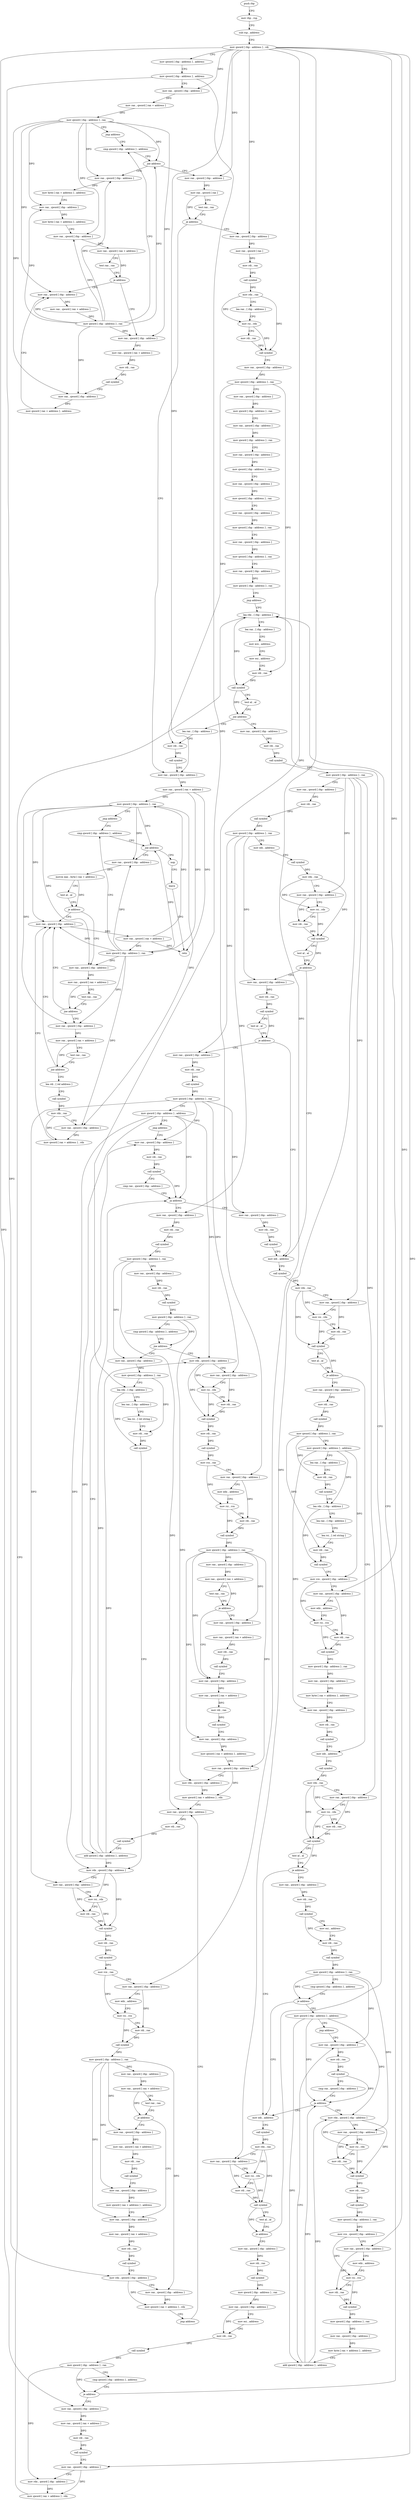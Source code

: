 digraph "func" {
"97470" [label = "push rbp" ]
"97471" [label = "mov rbp , rsp" ]
"97474" [label = "sub rsp , address" ]
"97481" [label = "mov qword [ rbp - address ] , rdi" ]
"97488" [label = "mov qword [ rbp - address ] , address" ]
"97496" [label = "mov qword [ rbp - address ] , address" ]
"97504" [label = "mov rax , qword [ rbp - address ]" ]
"97511" [label = "mov rax , qword [ rax + address ]" ]
"97515" [label = "mov qword [ rbp - address ] , rax" ]
"97519" [label = "jmp address" ]
"97590" [label = "cmp qword [ rbp - address ] , address" ]
"97595" [label = "jne address" ]
"97521" [label = "mov rax , qword [ rbp - address ]" ]
"97597" [label = "mov rax , qword [ rbp - address ]" ]
"97525" [label = "mov byte [ rax + address ] , address" ]
"97529" [label = "mov rax , qword [ rbp - address ]" ]
"97533" [label = "mov byte [ rax + address ] , address" ]
"97537" [label = "mov rax , qword [ rbp - address ]" ]
"97541" [label = "mov rax , qword [ rax + address ]" ]
"97545" [label = "test rax , rax" ]
"97548" [label = "je address" ]
"97578" [label = "mov rax , qword [ rbp - address ]" ]
"97550" [label = "mov rax , qword [ rbp - address ]" ]
"97604" [label = "mov rax , qword [ rax ]" ]
"97607" [label = "test rax , rax" ]
"97610" [label = "je address" ]
"98759" [label = "mov rax , qword [ rbp - address ]" ]
"97616" [label = "mov rax , qword [ rbp - address ]" ]
"97582" [label = "mov rax , qword [ rax + address ]" ]
"97586" [label = "mov qword [ rbp - address ] , rax" ]
"97554" [label = "mov rax , qword [ rax + address ]" ]
"97558" [label = "mov rdi , rax" ]
"97561" [label = "call symbol" ]
"97566" [label = "mov rax , qword [ rbp - address ]" ]
"97570" [label = "mov qword [ rax + address ] , address" ]
"98766" [label = "mov rax , qword [ rax + address ]" ]
"98770" [label = "mov qword [ rbp - address ] , rax" ]
"98774" [label = "jmp address" ]
"98849" [label = "cmp qword [ rbp - address ] , address" ]
"97623" [label = "mov rax , qword [ rax ]" ]
"97626" [label = "mov rdi , rax" ]
"97629" [label = "call symbol" ]
"97634" [label = "mov rdx , rax" ]
"97637" [label = "lea rax , [ rbp - address ]" ]
"97644" [label = "mov rsi , rdx" ]
"97647" [label = "mov rdi , rax" ]
"97650" [label = "call symbol" ]
"97655" [label = "mov rax , qword [ rbp - address ]" ]
"97662" [label = "mov qword [ rbp - address ] , rax" ]
"97669" [label = "mov rax , qword [ rbp - address ]" ]
"97676" [label = "mov qword [ rbp - address ] , rax" ]
"97683" [label = "mov rax , qword [ rbp - address ]" ]
"97690" [label = "mov qword [ rbp - address ] , rax" ]
"97697" [label = "mov rax , qword [ rbp - address ]" ]
"97704" [label = "mov qword [ rbp - address ] , rax" ]
"97711" [label = "mov rax , qword [ rbp - address ]" ]
"97718" [label = "mov qword [ rbp - address ] , rax" ]
"97725" [label = "mov rax , qword [ rbp - address ]" ]
"97732" [label = "mov qword [ rbp - address ] , rax" ]
"97739" [label = "mov rax , qword [ rbp - address ]" ]
"97746" [label = "mov qword [ rbp - address ] , rax" ]
"97753" [label = "mov rax , qword [ rbp - address ]" ]
"97760" [label = "mov qword [ rbp - address ] , rax" ]
"97767" [label = "jmp address" ]
"98707" [label = "lea rdx , [ rbp - address ]" ]
"98854" [label = "jne address" ]
"98776" [label = "mov rax , qword [ rbp - address ]" ]
"98856" [label = "nop" ]
"98711" [label = "lea rax , [ rbp - address ]" ]
"98718" [label = "mov ecx , address" ]
"98723" [label = "mov esi , address" ]
"98728" [label = "mov rdi , rax" ]
"98731" [label = "call symbol" ]
"98736" [label = "test al , al" ]
"98738" [label = "jne address" ]
"97772" [label = "mov rax , qword [ rbp - address ]" ]
"98744" [label = "lea rax , [ rbp - address ]" ]
"98780" [label = "movzx eax , byte [ rax + address ]" ]
"98784" [label = "test al , al" ]
"98786" [label = "je address" ]
"98837" [label = "mov rax , qword [ rbp - address ]" ]
"98788" [label = "mov rax , qword [ rbp - address ]" ]
"98857" [label = "leave" ]
"98858" [label = "retn" ]
"97776" [label = "mov rdi , rax" ]
"97779" [label = "call symbol" ]
"97784" [label = "mov qword [ rbp - address ] , rax" ]
"97788" [label = "mov rax , qword [ rbp - address ]" ]
"97792" [label = "mov rdi , rax" ]
"97795" [label = "call symbol" ]
"97800" [label = "mov qword [ rbp - address ] , rax" ]
"97804" [label = "mov edi , address" ]
"97809" [label = "call symbol" ]
"97814" [label = "mov rdx , rax" ]
"97817" [label = "mov rax , qword [ rbp - address ]" ]
"97821" [label = "mov rsi , rdx" ]
"97824" [label = "mov rdi , rax" ]
"97827" [label = "call symbol" ]
"97832" [label = "test al , al" ]
"97834" [label = "je address" ]
"98268" [label = "mov edi , address" ]
"97840" [label = "mov rax , qword [ rbp - address ]" ]
"98751" [label = "mov rdi , rax" ]
"98754" [label = "call symbol" ]
"98841" [label = "mov rax , qword [ rax + address ]" ]
"98845" [label = "mov qword [ rbp - address ] , rax" ]
"98792" [label = "mov rax , qword [ rax + address ]" ]
"98796" [label = "test rax , rax" ]
"98799" [label = "jne address" ]
"98801" [label = "mov rax , qword [ rbp - address ]" ]
"98273" [label = "call symbol" ]
"98278" [label = "mov rdx , rax" ]
"98281" [label = "mov rax , qword [ rbp - address ]" ]
"98285" [label = "mov rsi , rdx" ]
"98288" [label = "mov rdi , rax" ]
"98291" [label = "call symbol" ]
"98296" [label = "test al , al" ]
"98298" [label = "je address" ]
"98422" [label = "mov edi , address" ]
"98300" [label = "mov rax , qword [ rbp - address ]" ]
"97844" [label = "mov rdi , rax" ]
"97847" [label = "call symbol" ]
"97852" [label = "test al , al" ]
"97854" [label = "je address" ]
"97860" [label = "mov rax , qword [ rbp - address ]" ]
"98805" [label = "mov rax , qword [ rax + address ]" ]
"98809" [label = "test rax , rax" ]
"98812" [label = "jne address" ]
"98814" [label = "lea rdi , [ rel address ]" ]
"98427" [label = "call symbol" ]
"98432" [label = "mov rdx , rax" ]
"98435" [label = "mov rax , qword [ rbp - address ]" ]
"98439" [label = "mov rsi , rdx" ]
"98442" [label = "mov rdi , rax" ]
"98445" [label = "call symbol" ]
"98450" [label = "test al , al" ]
"98452" [label = "je address" ]
"98597" [label = "mov edi , address" ]
"98458" [label = "mov rax , qword [ rbp - address ]" ]
"98304" [label = "mov rdi , rax" ]
"98307" [label = "call symbol" ]
"98312" [label = "mov qword [ rbp - address ] , rax" ]
"98316" [label = "mov qword [ rbp - address ] , address" ]
"98327" [label = "lea rax , [ rbp - address ]" ]
"98331" [label = "mov rdi , rax" ]
"98334" [label = "call symbol" ]
"98339" [label = "lea rdx , [ rbp - address ]" ]
"98346" [label = "lea rax , [ rbp - address ]" ]
"98350" [label = "lea rsi , [ rel string ]" ]
"98357" [label = "mov rdi , rax" ]
"98360" [label = "call symbol" ]
"98365" [label = "mov rcx , qword [ rbp - address ]" ]
"98372" [label = "mov rax , qword [ rbp - address ]" ]
"98379" [label = "mov edx , address" ]
"98384" [label = "mov rsi , rcx" ]
"98387" [label = "mov rdi , rax" ]
"98390" [label = "call symbol" ]
"98395" [label = "mov qword [ rbp - address ] , rax" ]
"98399" [label = "mov rax , qword [ rbp - address ]" ]
"98403" [label = "mov byte [ rax + address ] , address" ]
"98407" [label = "mov rax , qword [ rbp - address ]" ]
"98414" [label = "mov rdi , rax" ]
"98417" [label = "call symbol" ]
"97864" [label = "mov rdi , rax" ]
"97867" [label = "call symbol" ]
"97872" [label = "mov qword [ rbp - address ] , rax" ]
"97876" [label = "mov qword [ rbp - address ] , address" ]
"97884" [label = "jmp address" ]
"98234" [label = "mov rax , qword [ rbp - address ]" ]
"98821" [label = "call symbol" ]
"98826" [label = "mov rdx , rax" ]
"98829" [label = "mov rax , qword [ rbp - address ]" ]
"98833" [label = "mov qword [ rax + address ] , rdx" ]
"98602" [label = "call symbol" ]
"98607" [label = "mov rdx , rax" ]
"98610" [label = "mov rax , qword [ rbp - address ]" ]
"98614" [label = "mov rsi , rdx" ]
"98617" [label = "mov rdi , rax" ]
"98620" [label = "call symbol" ]
"98625" [label = "test al , al" ]
"98627" [label = "je address" ]
"98629" [label = "mov rax , qword [ rbp - address ]" ]
"98462" [label = "mov rdi , rax" ]
"98465" [label = "call symbol" ]
"98470" [label = "mov esi , address" ]
"98475" [label = "mov rdi , rax" ]
"98478" [label = "call symbol" ]
"98483" [label = "mov qword [ rbp - address ] , rax" ]
"98487" [label = "cmp qword [ rbp - address ] , address" ]
"98492" [label = "je address" ]
"98494" [label = "mov qword [ rbp - address ] , address" ]
"98238" [label = "mov rdi , rax" ]
"98241" [label = "call symbol" ]
"98246" [label = "cmp rax , qword [ rbp - address ]" ]
"98250" [label = "ja address" ]
"97889" [label = "mov rax , qword [ rbp - address ]" ]
"98256" [label = "mov rax , qword [ rbp - address ]" ]
"98633" [label = "mov rdi , rax" ]
"98636" [label = "call symbol" ]
"98641" [label = "mov qword [ rbp - address ] , rax" ]
"98645" [label = "mov rax , qword [ rbp - address ]" ]
"98649" [label = "mov esi , address" ]
"98654" [label = "mov rdi , rax" ]
"98657" [label = "call symbol" ]
"98662" [label = "mov qword [ rbp - address ] , rax" ]
"98666" [label = "cmp qword [ rbp - address ] , address" ]
"98671" [label = "je address" ]
"98673" [label = "mov rax , qword [ rbp - address ]" ]
"98502" [label = "jmp address" ]
"98579" [label = "mov rax , qword [ rbp - address ]" ]
"97893" [label = "mov rdi , rax" ]
"97896" [label = "call symbol" ]
"97901" [label = "mov qword [ rbp - address ] , rax" ]
"97905" [label = "mov rax , qword [ rbp - address ]" ]
"97909" [label = "mov rdi , rax" ]
"97912" [label = "call symbol" ]
"97917" [label = "mov qword [ rbp - address ] , rax" ]
"97921" [label = "cmp qword [ rbp - address ] , address" ]
"97926" [label = "jne address" ]
"98091" [label = "mov rdx , qword [ rbp - address ]" ]
"97932" [label = "mov rax , qword [ rbp - address ]" ]
"98260" [label = "mov rdi , rax" ]
"98263" [label = "call symbol" ]
"98680" [label = "mov rax , qword [ rax + address ]" ]
"98684" [label = "mov rdi , rax" ]
"98687" [label = "call symbol" ]
"98692" [label = "mov rax , qword [ rbp - address ]" ]
"98699" [label = "mov rdx , qword [ rbp - address ]" ]
"98703" [label = "mov qword [ rax + address ] , rdx" ]
"98583" [label = "mov rdi , rax" ]
"98586" [label = "call symbol" ]
"98591" [label = "cmp rax , qword [ rbp - address ]" ]
"98595" [label = "ja address" ]
"98504" [label = "mov rdx , qword [ rbp - address ]" ]
"98095" [label = "mov rax , qword [ rbp - address ]" ]
"98099" [label = "mov rsi , rdx" ]
"98102" [label = "mov rdi , rax" ]
"98105" [label = "call symbol" ]
"98110" [label = "mov rdi , rax" ]
"98113" [label = "call symbol" ]
"98118" [label = "mov rcx , rax" ]
"98121" [label = "mov rax , qword [ rbp - address ]" ]
"98128" [label = "mov edx , address" ]
"98133" [label = "mov rsi , rcx" ]
"98136" [label = "mov rdi , rax" ]
"98139" [label = "call symbol" ]
"98144" [label = "mov qword [ rbp - address ] , rax" ]
"98148" [label = "mov rax , qword [ rbp - address ]" ]
"98152" [label = "mov rax , qword [ rax + address ]" ]
"98156" [label = "test rax , rax" ]
"98159" [label = "je address" ]
"98177" [label = "mov rax , qword [ rbp - address ]" ]
"98161" [label = "mov rax , qword [ rbp - address ]" ]
"97936" [label = "mov qword [ rbp - address ] , rax" ]
"97940" [label = "lea rdx , [ rbp - address ]" ]
"97944" [label = "lea rax , [ rbp - address ]" ]
"97948" [label = "lea rsi , [ rel string ]" ]
"97955" [label = "mov rdi , rax" ]
"97958" [label = "call symbol" ]
"97963" [label = "mov rdx , qword [ rbp - address ]" ]
"97967" [label = "mov rax , qword [ rbp - address ]" ]
"97971" [label = "mov rsi , rdx" ]
"97974" [label = "mov rdi , rax" ]
"97977" [label = "call symbol" ]
"97982" [label = "mov rdi , rax" ]
"97985" [label = "call symbol" ]
"97990" [label = "mov rcx , rax" ]
"97993" [label = "mov rax , qword [ rbp - address ]" ]
"98000" [label = "mov edx , address" ]
"98005" [label = "mov rsi , rcx" ]
"98008" [label = "mov rdi , rax" ]
"98011" [label = "call symbol" ]
"98016" [label = "mov qword [ rbp - address ] , rax" ]
"98020" [label = "mov rax , qword [ rbp - address ]" ]
"98024" [label = "mov rax , qword [ rax + address ]" ]
"98028" [label = "test rax , rax" ]
"98031" [label = "je address" ]
"98061" [label = "mov rax , qword [ rbp - address ]" ]
"98033" [label = "mov rax , qword [ rbp - address ]" ]
"98508" [label = "mov rax , qword [ rbp - address ]" ]
"98512" [label = "mov rsi , rdx" ]
"98515" [label = "mov rdi , rax" ]
"98518" [label = "call symbol" ]
"98523" [label = "mov rdi , rax" ]
"98526" [label = "call symbol" ]
"98531" [label = "mov qword [ rbp - address ] , rax" ]
"98535" [label = "mov rcx , qword [ rbp - address ]" ]
"98539" [label = "mov rax , qword [ rbp - address ]" ]
"98546" [label = "mov edx , address" ]
"98551" [label = "mov rsi , rcx" ]
"98554" [label = "mov rdi , rax" ]
"98557" [label = "call symbol" ]
"98562" [label = "mov qword [ rbp - address ] , rax" ]
"98566" [label = "mov rax , qword [ rbp - address ]" ]
"98570" [label = "mov byte [ rax + address ] , address" ]
"98574" [label = "add qword [ rbp - address ] , address" ]
"98181" [label = "mov rax , qword [ rax + address ]" ]
"98185" [label = "mov rdi , rax" ]
"98188" [label = "call symbol" ]
"98193" [label = "mov rax , qword [ rbp - address ]" ]
"98197" [label = "mov qword [ rax + address ] , address" ]
"98205" [label = "mov rax , qword [ rbp - address ]" ]
"98209" [label = "mov rdx , qword [ rbp - address ]" ]
"98213" [label = "mov qword [ rax + address ] , rdx" ]
"98217" [label = "mov rax , qword [ rbp - address ]" ]
"98165" [label = "mov rax , qword [ rax + address ]" ]
"98169" [label = "mov rdi , rax" ]
"98172" [label = "call symbol" ]
"98065" [label = "mov rax , qword [ rax + address ]" ]
"98069" [label = "mov rdi , rax" ]
"98072" [label = "call symbol" ]
"98077" [label = "mov rdx , qword [ rbp - address ]" ]
"98081" [label = "mov rax , qword [ rbp - address ]" ]
"98085" [label = "mov qword [ rax + address ] , rdx" ]
"98089" [label = "jmp address" ]
"98037" [label = "mov rax , qword [ rax + address ]" ]
"98041" [label = "mov rdi , rax" ]
"98044" [label = "call symbol" ]
"98049" [label = "mov rax , qword [ rbp - address ]" ]
"98053" [label = "mov qword [ rax + address ] , address" ]
"98221" [label = "mov rdi , rax" ]
"98224" [label = "call symbol" ]
"98229" [label = "add qword [ rbp - address ] , address" ]
"97470" -> "97471" [ label = "CFG" ]
"97471" -> "97474" [ label = "CFG" ]
"97474" -> "97481" [ label = "CFG" ]
"97481" -> "97488" [ label = "CFG" ]
"97481" -> "97504" [ label = "DFG" ]
"97481" -> "97597" [ label = "DFG" ]
"97481" -> "98759" [ label = "DFG" ]
"97481" -> "97616" [ label = "DFG" ]
"97481" -> "98372" [ label = "DFG" ]
"97481" -> "98673" [ label = "DFG" ]
"97481" -> "98692" [ label = "DFG" ]
"97481" -> "98121" [ label = "DFG" ]
"97481" -> "97993" [ label = "DFG" ]
"97481" -> "98539" [ label = "DFG" ]
"97488" -> "97496" [ label = "CFG" ]
"97496" -> "97504" [ label = "CFG" ]
"97496" -> "98077" [ label = "DFG" ]
"97496" -> "97940" [ label = "DFG" ]
"97504" -> "97511" [ label = "DFG" ]
"97511" -> "97515" [ label = "DFG" ]
"97515" -> "97519" [ label = "CFG" ]
"97515" -> "97595" [ label = "DFG" ]
"97515" -> "97521" [ label = "DFG" ]
"97515" -> "97529" [ label = "DFG" ]
"97515" -> "97537" [ label = "DFG" ]
"97515" -> "97578" [ label = "DFG" ]
"97515" -> "97550" [ label = "DFG" ]
"97515" -> "97566" [ label = "DFG" ]
"97519" -> "97590" [ label = "CFG" ]
"97590" -> "97595" [ label = "CFG" ]
"97595" -> "97521" [ label = "CFG" ]
"97595" -> "97597" [ label = "CFG" ]
"97521" -> "97525" [ label = "DFG" ]
"97597" -> "97604" [ label = "DFG" ]
"97525" -> "97529" [ label = "CFG" ]
"97529" -> "97533" [ label = "DFG" ]
"97533" -> "97537" [ label = "CFG" ]
"97537" -> "97541" [ label = "DFG" ]
"97541" -> "97545" [ label = "CFG" ]
"97541" -> "97548" [ label = "DFG" ]
"97545" -> "97548" [ label = "CFG" ]
"97548" -> "97578" [ label = "CFG" ]
"97548" -> "97550" [ label = "CFG" ]
"97578" -> "97582" [ label = "DFG" ]
"97550" -> "97554" [ label = "DFG" ]
"97604" -> "97607" [ label = "CFG" ]
"97604" -> "97610" [ label = "DFG" ]
"97607" -> "97610" [ label = "CFG" ]
"97610" -> "98759" [ label = "CFG" ]
"97610" -> "97616" [ label = "CFG" ]
"98759" -> "98766" [ label = "DFG" ]
"97616" -> "97623" [ label = "DFG" ]
"97582" -> "97586" [ label = "DFG" ]
"97586" -> "97590" [ label = "CFG" ]
"97586" -> "97595" [ label = "DFG" ]
"97586" -> "97521" [ label = "DFG" ]
"97586" -> "97529" [ label = "DFG" ]
"97586" -> "97537" [ label = "DFG" ]
"97586" -> "97578" [ label = "DFG" ]
"97586" -> "97550" [ label = "DFG" ]
"97586" -> "97566" [ label = "DFG" ]
"97554" -> "97558" [ label = "DFG" ]
"97558" -> "97561" [ label = "DFG" ]
"97561" -> "97566" [ label = "CFG" ]
"97566" -> "97570" [ label = "DFG" ]
"97570" -> "97578" [ label = "CFG" ]
"98766" -> "98770" [ label = "DFG" ]
"98766" -> "98858" [ label = "DFG" ]
"98766" -> "98845" [ label = "DFG" ]
"98770" -> "98774" [ label = "CFG" ]
"98770" -> "98854" [ label = "DFG" ]
"98770" -> "98776" [ label = "DFG" ]
"98770" -> "98837" [ label = "DFG" ]
"98770" -> "98788" [ label = "DFG" ]
"98770" -> "98801" [ label = "DFG" ]
"98770" -> "98829" [ label = "DFG" ]
"98774" -> "98849" [ label = "CFG" ]
"98849" -> "98854" [ label = "CFG" ]
"97623" -> "97626" [ label = "DFG" ]
"97626" -> "97629" [ label = "DFG" ]
"97629" -> "97634" [ label = "DFG" ]
"97634" -> "97637" [ label = "CFG" ]
"97634" -> "97644" [ label = "DFG" ]
"97634" -> "97650" [ label = "DFG" ]
"97637" -> "97644" [ label = "CFG" ]
"97644" -> "97647" [ label = "CFG" ]
"97644" -> "97650" [ label = "DFG" ]
"97647" -> "97650" [ label = "DFG" ]
"97650" -> "97655" [ label = "CFG" ]
"97655" -> "97662" [ label = "DFG" ]
"97662" -> "97669" [ label = "CFG" ]
"97662" -> "98728" [ label = "DFG" ]
"97662" -> "98751" [ label = "DFG" ]
"97669" -> "97676" [ label = "DFG" ]
"97676" -> "97683" [ label = "CFG" ]
"97683" -> "97690" [ label = "DFG" ]
"97690" -> "97697" [ label = "CFG" ]
"97697" -> "97704" [ label = "DFG" ]
"97704" -> "97711" [ label = "CFG" ]
"97711" -> "97718" [ label = "DFG" ]
"97718" -> "97725" [ label = "CFG" ]
"97725" -> "97732" [ label = "DFG" ]
"97732" -> "97739" [ label = "CFG" ]
"97739" -> "97746" [ label = "DFG" ]
"97746" -> "97753" [ label = "CFG" ]
"97753" -> "97760" [ label = "DFG" ]
"97760" -> "97767" [ label = "CFG" ]
"97767" -> "98707" [ label = "CFG" ]
"98707" -> "98711" [ label = "CFG" ]
"98707" -> "98731" [ label = "DFG" ]
"98854" -> "98776" [ label = "CFG" ]
"98854" -> "98856" [ label = "CFG" ]
"98776" -> "98780" [ label = "DFG" ]
"98856" -> "98857" [ label = "CFG" ]
"98711" -> "98718" [ label = "CFG" ]
"98718" -> "98723" [ label = "CFG" ]
"98723" -> "98728" [ label = "CFG" ]
"98728" -> "98731" [ label = "DFG" ]
"98731" -> "98736" [ label = "CFG" ]
"98731" -> "98738" [ label = "DFG" ]
"98736" -> "98738" [ label = "CFG" ]
"98738" -> "97772" [ label = "CFG" ]
"98738" -> "98744" [ label = "CFG" ]
"97772" -> "97776" [ label = "DFG" ]
"98744" -> "98751" [ label = "CFG" ]
"98780" -> "98784" [ label = "CFG" ]
"98780" -> "98786" [ label = "DFG" ]
"98784" -> "98786" [ label = "CFG" ]
"98786" -> "98837" [ label = "CFG" ]
"98786" -> "98788" [ label = "CFG" ]
"98837" -> "98841" [ label = "DFG" ]
"98788" -> "98792" [ label = "DFG" ]
"98857" -> "98858" [ label = "CFG" ]
"97776" -> "97779" [ label = "DFG" ]
"97779" -> "97784" [ label = "DFG" ]
"97784" -> "97788" [ label = "CFG" ]
"97784" -> "97817" [ label = "DFG" ]
"97784" -> "98281" [ label = "DFG" ]
"97784" -> "98435" [ label = "DFG" ]
"97784" -> "98610" [ label = "DFG" ]
"97788" -> "97792" [ label = "DFG" ]
"97792" -> "97795" [ label = "DFG" ]
"97795" -> "97800" [ label = "DFG" ]
"97800" -> "97804" [ label = "CFG" ]
"97800" -> "97840" [ label = "DFG" ]
"97800" -> "97860" [ label = "DFG" ]
"97800" -> "97889" [ label = "DFG" ]
"97804" -> "97809" [ label = "CFG" ]
"97809" -> "97814" [ label = "DFG" ]
"97814" -> "97817" [ label = "CFG" ]
"97814" -> "97821" [ label = "DFG" ]
"97814" -> "97827" [ label = "DFG" ]
"97817" -> "97821" [ label = "CFG" ]
"97817" -> "97824" [ label = "DFG" ]
"97821" -> "97824" [ label = "CFG" ]
"97821" -> "97827" [ label = "DFG" ]
"97824" -> "97827" [ label = "DFG" ]
"97827" -> "97832" [ label = "CFG" ]
"97827" -> "97834" [ label = "DFG" ]
"97832" -> "97834" [ label = "CFG" ]
"97834" -> "98268" [ label = "CFG" ]
"97834" -> "97840" [ label = "CFG" ]
"98268" -> "98273" [ label = "CFG" ]
"97840" -> "97844" [ label = "DFG" ]
"98751" -> "98754" [ label = "DFG" ]
"98754" -> "98759" [ label = "CFG" ]
"98841" -> "98845" [ label = "DFG" ]
"98841" -> "98770" [ label = "DFG" ]
"98841" -> "98858" [ label = "DFG" ]
"98845" -> "98849" [ label = "CFG" ]
"98845" -> "98854" [ label = "DFG" ]
"98845" -> "98776" [ label = "DFG" ]
"98845" -> "98837" [ label = "DFG" ]
"98845" -> "98788" [ label = "DFG" ]
"98845" -> "98801" [ label = "DFG" ]
"98845" -> "98829" [ label = "DFG" ]
"98792" -> "98796" [ label = "CFG" ]
"98792" -> "98799" [ label = "DFG" ]
"98796" -> "98799" [ label = "CFG" ]
"98799" -> "98837" [ label = "CFG" ]
"98799" -> "98801" [ label = "CFG" ]
"98801" -> "98805" [ label = "DFG" ]
"98273" -> "98278" [ label = "DFG" ]
"98278" -> "98281" [ label = "CFG" ]
"98278" -> "98285" [ label = "DFG" ]
"98278" -> "98291" [ label = "DFG" ]
"98281" -> "98285" [ label = "CFG" ]
"98281" -> "98288" [ label = "DFG" ]
"98285" -> "98288" [ label = "CFG" ]
"98285" -> "98291" [ label = "DFG" ]
"98288" -> "98291" [ label = "DFG" ]
"98291" -> "98296" [ label = "CFG" ]
"98291" -> "98298" [ label = "DFG" ]
"98296" -> "98298" [ label = "CFG" ]
"98298" -> "98422" [ label = "CFG" ]
"98298" -> "98300" [ label = "CFG" ]
"98422" -> "98427" [ label = "CFG" ]
"98300" -> "98304" [ label = "DFG" ]
"97844" -> "97847" [ label = "DFG" ]
"97847" -> "97852" [ label = "CFG" ]
"97847" -> "97854" [ label = "DFG" ]
"97852" -> "97854" [ label = "CFG" ]
"97854" -> "98268" [ label = "CFG" ]
"97854" -> "97860" [ label = "CFG" ]
"97860" -> "97864" [ label = "DFG" ]
"98805" -> "98809" [ label = "CFG" ]
"98805" -> "98812" [ label = "DFG" ]
"98809" -> "98812" [ label = "CFG" ]
"98812" -> "98837" [ label = "CFG" ]
"98812" -> "98814" [ label = "CFG" ]
"98814" -> "98821" [ label = "CFG" ]
"98427" -> "98432" [ label = "DFG" ]
"98432" -> "98435" [ label = "CFG" ]
"98432" -> "98439" [ label = "DFG" ]
"98432" -> "98445" [ label = "DFG" ]
"98435" -> "98439" [ label = "CFG" ]
"98435" -> "98442" [ label = "DFG" ]
"98439" -> "98442" [ label = "CFG" ]
"98439" -> "98445" [ label = "DFG" ]
"98442" -> "98445" [ label = "DFG" ]
"98445" -> "98450" [ label = "CFG" ]
"98445" -> "98452" [ label = "DFG" ]
"98450" -> "98452" [ label = "CFG" ]
"98452" -> "98597" [ label = "CFG" ]
"98452" -> "98458" [ label = "CFG" ]
"98597" -> "98602" [ label = "CFG" ]
"98458" -> "98462" [ label = "DFG" ]
"98304" -> "98307" [ label = "DFG" ]
"98307" -> "98312" [ label = "DFG" ]
"98312" -> "98316" [ label = "CFG" ]
"98312" -> "98331" [ label = "DFG" ]
"98312" -> "98357" [ label = "DFG" ]
"98316" -> "98327" [ label = "CFG" ]
"98316" -> "98365" [ label = "DFG" ]
"98316" -> "98407" [ label = "DFG" ]
"98316" -> "98339" [ label = "DFG" ]
"98327" -> "98331" [ label = "CFG" ]
"98331" -> "98334" [ label = "DFG" ]
"98334" -> "98339" [ label = "CFG" ]
"98339" -> "98346" [ label = "CFG" ]
"98339" -> "98360" [ label = "DFG" ]
"98346" -> "98350" [ label = "CFG" ]
"98350" -> "98357" [ label = "CFG" ]
"98357" -> "98360" [ label = "DFG" ]
"98360" -> "98365" [ label = "CFG" ]
"98365" -> "98372" [ label = "CFG" ]
"98365" -> "98384" [ label = "DFG" ]
"98372" -> "98379" [ label = "CFG" ]
"98372" -> "98387" [ label = "DFG" ]
"98379" -> "98384" [ label = "CFG" ]
"98384" -> "98387" [ label = "CFG" ]
"98384" -> "98390" [ label = "DFG" ]
"98387" -> "98390" [ label = "DFG" ]
"98390" -> "98395" [ label = "DFG" ]
"98395" -> "98399" [ label = "DFG" ]
"98399" -> "98403" [ label = "DFG" ]
"98403" -> "98407" [ label = "CFG" ]
"98407" -> "98414" [ label = "DFG" ]
"98414" -> "98417" [ label = "DFG" ]
"98417" -> "98422" [ label = "CFG" ]
"97864" -> "97867" [ label = "DFG" ]
"97867" -> "97872" [ label = "DFG" ]
"97872" -> "97876" [ label = "CFG" ]
"97872" -> "98234" [ label = "DFG" ]
"97872" -> "98256" [ label = "DFG" ]
"97872" -> "98095" [ label = "DFG" ]
"97872" -> "97967" [ label = "DFG" ]
"97876" -> "97884" [ label = "CFG" ]
"97876" -> "98250" [ label = "DFG" ]
"97876" -> "98091" [ label = "DFG" ]
"97876" -> "97963" [ label = "DFG" ]
"97876" -> "98229" [ label = "DFG" ]
"97884" -> "98234" [ label = "CFG" ]
"98234" -> "98238" [ label = "DFG" ]
"98821" -> "98826" [ label = "DFG" ]
"98826" -> "98829" [ label = "CFG" ]
"98826" -> "98833" [ label = "DFG" ]
"98829" -> "98833" [ label = "DFG" ]
"98833" -> "98837" [ label = "CFG" ]
"98602" -> "98607" [ label = "DFG" ]
"98607" -> "98610" [ label = "CFG" ]
"98607" -> "98614" [ label = "DFG" ]
"98607" -> "98620" [ label = "DFG" ]
"98610" -> "98614" [ label = "CFG" ]
"98610" -> "98617" [ label = "DFG" ]
"98614" -> "98617" [ label = "CFG" ]
"98614" -> "98620" [ label = "DFG" ]
"98617" -> "98620" [ label = "DFG" ]
"98620" -> "98625" [ label = "CFG" ]
"98620" -> "98627" [ label = "DFG" ]
"98625" -> "98627" [ label = "CFG" ]
"98627" -> "98707" [ label = "CFG" ]
"98627" -> "98629" [ label = "CFG" ]
"98629" -> "98633" [ label = "DFG" ]
"98462" -> "98465" [ label = "DFG" ]
"98465" -> "98470" [ label = "CFG" ]
"98465" -> "98475" [ label = "DFG" ]
"98470" -> "98475" [ label = "CFG" ]
"98475" -> "98478" [ label = "DFG" ]
"98478" -> "98483" [ label = "DFG" ]
"98483" -> "98487" [ label = "CFG" ]
"98483" -> "98492" [ label = "DFG" ]
"98483" -> "98579" [ label = "DFG" ]
"98483" -> "98508" [ label = "DFG" ]
"98487" -> "98492" [ label = "CFG" ]
"98492" -> "98597" [ label = "CFG" ]
"98492" -> "98494" [ label = "CFG" ]
"98494" -> "98502" [ label = "CFG" ]
"98494" -> "98595" [ label = "DFG" ]
"98494" -> "98504" [ label = "DFG" ]
"98494" -> "98574" [ label = "DFG" ]
"98238" -> "98241" [ label = "DFG" ]
"98241" -> "98246" [ label = "CFG" ]
"98241" -> "98250" [ label = "DFG" ]
"98246" -> "98250" [ label = "CFG" ]
"98250" -> "97889" [ label = "CFG" ]
"98250" -> "98256" [ label = "CFG" ]
"97889" -> "97893" [ label = "DFG" ]
"98256" -> "98260" [ label = "DFG" ]
"98633" -> "98636" [ label = "DFG" ]
"98636" -> "98641" [ label = "DFG" ]
"98641" -> "98645" [ label = "DFG" ]
"98645" -> "98649" [ label = "CFG" ]
"98645" -> "98654" [ label = "DFG" ]
"98649" -> "98654" [ label = "CFG" ]
"98654" -> "98657" [ label = "DFG" ]
"98657" -> "98662" [ label = "DFG" ]
"98662" -> "98666" [ label = "CFG" ]
"98662" -> "98671" [ label = "DFG" ]
"98662" -> "98699" [ label = "DFG" ]
"98666" -> "98671" [ label = "CFG" ]
"98671" -> "98707" [ label = "CFG" ]
"98671" -> "98673" [ label = "CFG" ]
"98673" -> "98680" [ label = "DFG" ]
"98502" -> "98579" [ label = "CFG" ]
"98579" -> "98583" [ label = "DFG" ]
"97893" -> "97896" [ label = "DFG" ]
"97896" -> "97901" [ label = "DFG" ]
"97901" -> "97905" [ label = "DFG" ]
"97901" -> "97932" [ label = "DFG" ]
"97901" -> "98217" [ label = "DFG" ]
"97905" -> "97909" [ label = "DFG" ]
"97909" -> "97912" [ label = "DFG" ]
"97912" -> "97917" [ label = "DFG" ]
"97917" -> "97921" [ label = "CFG" ]
"97917" -> "97926" [ label = "DFG" ]
"97917" -> "98209" [ label = "DFG" ]
"97921" -> "97926" [ label = "CFG" ]
"97926" -> "98091" [ label = "CFG" ]
"97926" -> "97932" [ label = "CFG" ]
"98091" -> "98095" [ label = "CFG" ]
"98091" -> "98099" [ label = "DFG" ]
"98091" -> "98105" [ label = "DFG" ]
"97932" -> "97936" [ label = "DFG" ]
"98260" -> "98263" [ label = "DFG" ]
"98263" -> "98268" [ label = "CFG" ]
"98680" -> "98684" [ label = "DFG" ]
"98684" -> "98687" [ label = "DFG" ]
"98687" -> "98692" [ label = "CFG" ]
"98692" -> "98699" [ label = "CFG" ]
"98692" -> "98703" [ label = "DFG" ]
"98699" -> "98703" [ label = "DFG" ]
"98703" -> "98707" [ label = "CFG" ]
"98583" -> "98586" [ label = "DFG" ]
"98586" -> "98591" [ label = "CFG" ]
"98586" -> "98595" [ label = "DFG" ]
"98591" -> "98595" [ label = "CFG" ]
"98595" -> "98504" [ label = "CFG" ]
"98595" -> "98597" [ label = "CFG" ]
"98504" -> "98508" [ label = "CFG" ]
"98504" -> "98512" [ label = "DFG" ]
"98504" -> "98518" [ label = "DFG" ]
"98095" -> "98099" [ label = "CFG" ]
"98095" -> "98102" [ label = "DFG" ]
"98099" -> "98102" [ label = "CFG" ]
"98099" -> "98105" [ label = "DFG" ]
"98102" -> "98105" [ label = "DFG" ]
"98105" -> "98110" [ label = "DFG" ]
"98110" -> "98113" [ label = "DFG" ]
"98113" -> "98118" [ label = "DFG" ]
"98118" -> "98121" [ label = "CFG" ]
"98118" -> "98133" [ label = "DFG" ]
"98121" -> "98128" [ label = "CFG" ]
"98121" -> "98136" [ label = "DFG" ]
"98128" -> "98133" [ label = "CFG" ]
"98133" -> "98136" [ label = "CFG" ]
"98133" -> "98139" [ label = "DFG" ]
"98136" -> "98139" [ label = "DFG" ]
"98139" -> "98144" [ label = "DFG" ]
"98144" -> "98148" [ label = "DFG" ]
"98144" -> "98177" [ label = "DFG" ]
"98144" -> "98193" [ label = "DFG" ]
"98144" -> "98205" [ label = "DFG" ]
"98144" -> "98161" [ label = "DFG" ]
"98148" -> "98152" [ label = "DFG" ]
"98152" -> "98156" [ label = "CFG" ]
"98152" -> "98159" [ label = "DFG" ]
"98156" -> "98159" [ label = "CFG" ]
"98159" -> "98177" [ label = "CFG" ]
"98159" -> "98161" [ label = "CFG" ]
"98177" -> "98181" [ label = "DFG" ]
"98161" -> "98165" [ label = "DFG" ]
"97936" -> "97940" [ label = "CFG" ]
"97936" -> "97955" [ label = "DFG" ]
"97940" -> "97944" [ label = "CFG" ]
"97940" -> "97958" [ label = "DFG" ]
"97944" -> "97948" [ label = "CFG" ]
"97948" -> "97955" [ label = "CFG" ]
"97955" -> "97958" [ label = "DFG" ]
"97958" -> "97963" [ label = "CFG" ]
"97963" -> "97967" [ label = "CFG" ]
"97963" -> "97971" [ label = "DFG" ]
"97963" -> "97977" [ label = "DFG" ]
"97967" -> "97971" [ label = "CFG" ]
"97967" -> "97974" [ label = "DFG" ]
"97971" -> "97974" [ label = "CFG" ]
"97971" -> "97977" [ label = "DFG" ]
"97974" -> "97977" [ label = "DFG" ]
"97977" -> "97982" [ label = "DFG" ]
"97982" -> "97985" [ label = "DFG" ]
"97985" -> "97990" [ label = "DFG" ]
"97990" -> "97993" [ label = "CFG" ]
"97990" -> "98005" [ label = "DFG" ]
"97993" -> "98000" [ label = "CFG" ]
"97993" -> "98008" [ label = "DFG" ]
"98000" -> "98005" [ label = "CFG" ]
"98005" -> "98008" [ label = "CFG" ]
"98005" -> "98011" [ label = "DFG" ]
"98008" -> "98011" [ label = "DFG" ]
"98011" -> "98016" [ label = "DFG" ]
"98016" -> "98020" [ label = "DFG" ]
"98016" -> "98061" [ label = "DFG" ]
"98016" -> "98081" [ label = "DFG" ]
"98016" -> "98033" [ label = "DFG" ]
"98016" -> "98049" [ label = "DFG" ]
"98020" -> "98024" [ label = "DFG" ]
"98024" -> "98028" [ label = "CFG" ]
"98024" -> "98031" [ label = "DFG" ]
"98028" -> "98031" [ label = "CFG" ]
"98031" -> "98061" [ label = "CFG" ]
"98031" -> "98033" [ label = "CFG" ]
"98061" -> "98065" [ label = "DFG" ]
"98033" -> "98037" [ label = "DFG" ]
"98508" -> "98512" [ label = "CFG" ]
"98508" -> "98515" [ label = "DFG" ]
"98512" -> "98515" [ label = "CFG" ]
"98512" -> "98518" [ label = "DFG" ]
"98515" -> "98518" [ label = "DFG" ]
"98518" -> "98523" [ label = "DFG" ]
"98523" -> "98526" [ label = "DFG" ]
"98526" -> "98531" [ label = "DFG" ]
"98531" -> "98535" [ label = "DFG" ]
"98535" -> "98539" [ label = "CFG" ]
"98535" -> "98551" [ label = "DFG" ]
"98539" -> "98546" [ label = "CFG" ]
"98539" -> "98554" [ label = "DFG" ]
"98546" -> "98551" [ label = "CFG" ]
"98551" -> "98554" [ label = "CFG" ]
"98551" -> "98557" [ label = "DFG" ]
"98554" -> "98557" [ label = "DFG" ]
"98557" -> "98562" [ label = "DFG" ]
"98562" -> "98566" [ label = "DFG" ]
"98566" -> "98570" [ label = "DFG" ]
"98570" -> "98574" [ label = "CFG" ]
"98574" -> "98579" [ label = "CFG" ]
"98574" -> "98595" [ label = "DFG" ]
"98574" -> "98504" [ label = "DFG" ]
"98181" -> "98185" [ label = "DFG" ]
"98185" -> "98188" [ label = "DFG" ]
"98188" -> "98193" [ label = "CFG" ]
"98193" -> "98197" [ label = "DFG" ]
"98197" -> "98205" [ label = "CFG" ]
"98205" -> "98209" [ label = "CFG" ]
"98205" -> "98213" [ label = "DFG" ]
"98209" -> "98213" [ label = "DFG" ]
"98213" -> "98217" [ label = "CFG" ]
"98217" -> "98221" [ label = "DFG" ]
"98165" -> "98169" [ label = "DFG" ]
"98169" -> "98172" [ label = "DFG" ]
"98172" -> "98177" [ label = "CFG" ]
"98065" -> "98069" [ label = "DFG" ]
"98069" -> "98072" [ label = "DFG" ]
"98072" -> "98077" [ label = "CFG" ]
"98077" -> "98081" [ label = "CFG" ]
"98077" -> "98085" [ label = "DFG" ]
"98081" -> "98085" [ label = "DFG" ]
"98085" -> "98089" [ label = "CFG" ]
"98089" -> "98217" [ label = "CFG" ]
"98037" -> "98041" [ label = "DFG" ]
"98041" -> "98044" [ label = "DFG" ]
"98044" -> "98049" [ label = "CFG" ]
"98049" -> "98053" [ label = "DFG" ]
"98053" -> "98061" [ label = "CFG" ]
"98221" -> "98224" [ label = "DFG" ]
"98224" -> "98229" [ label = "CFG" ]
"98229" -> "98234" [ label = "CFG" ]
"98229" -> "98250" [ label = "DFG" ]
"98229" -> "98091" [ label = "DFG" ]
"98229" -> "97963" [ label = "DFG" ]
}
